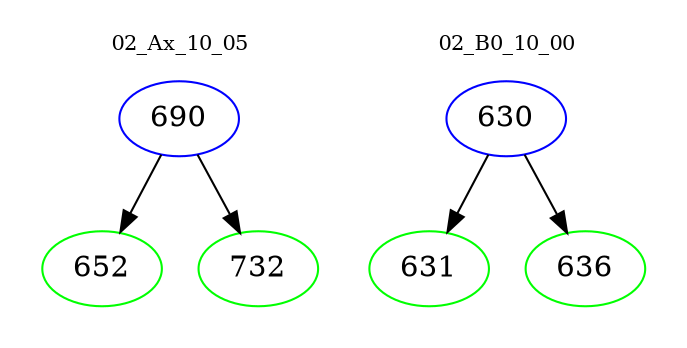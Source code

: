 digraph{
subgraph cluster_0 {
color = white
label = "02_Ax_10_05";
fontsize=10;
T0_690 [label="690", color="blue"]
T0_690 -> T0_652 [color="black"]
T0_652 [label="652", color="green"]
T0_690 -> T0_732 [color="black"]
T0_732 [label="732", color="green"]
}
subgraph cluster_1 {
color = white
label = "02_B0_10_00";
fontsize=10;
T1_630 [label="630", color="blue"]
T1_630 -> T1_631 [color="black"]
T1_631 [label="631", color="green"]
T1_630 -> T1_636 [color="black"]
T1_636 [label="636", color="green"]
}
}
